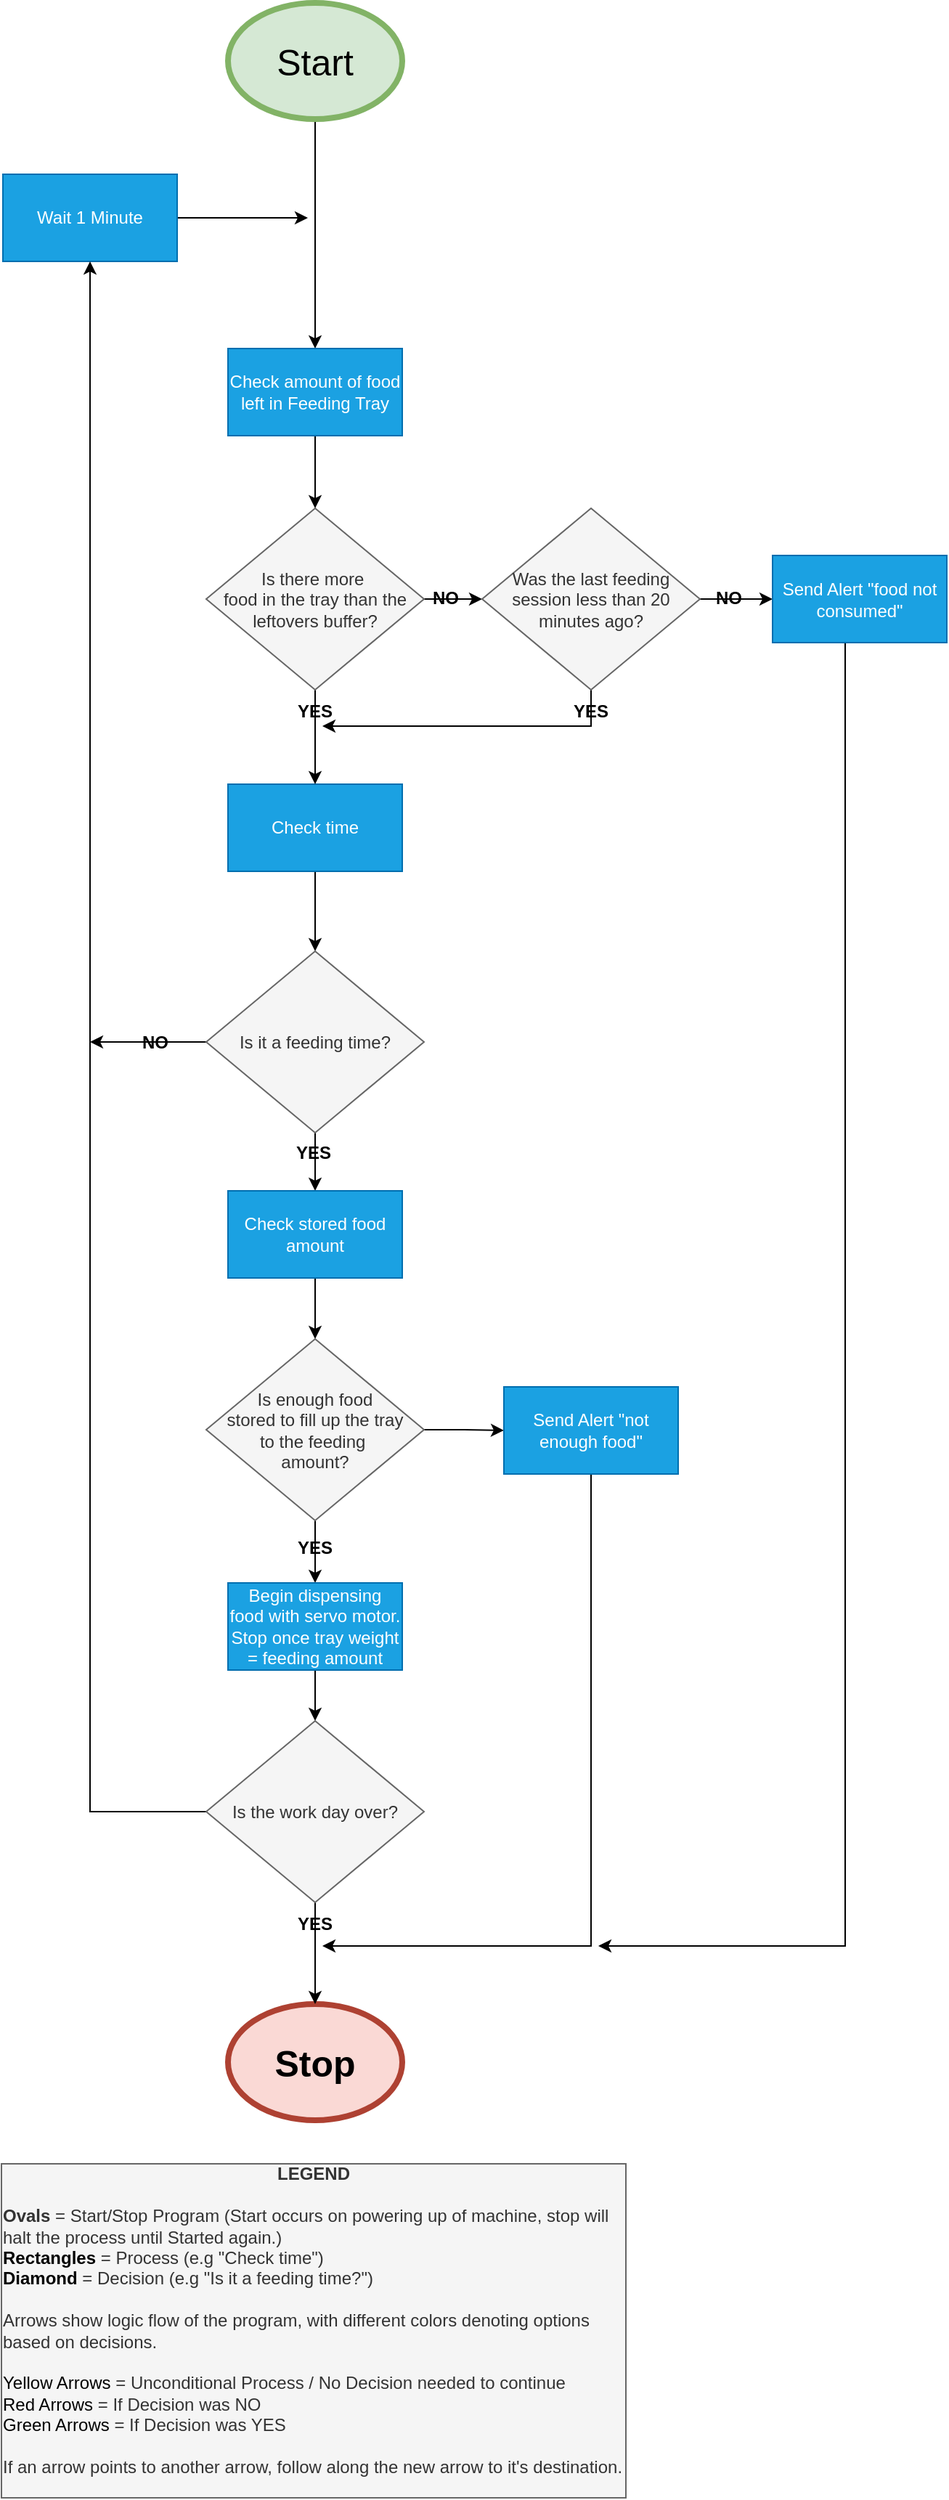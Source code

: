 <mxfile version="28.1.0">
  <diagram name="Page-1" id="8628ldhe6SfxnfC7pJBH">
    <mxGraphModel grid="1" page="1" gridSize="10" guides="1" tooltips="1" connect="1" arrows="1" fold="1" pageScale="1" pageWidth="850" pageHeight="1100" math="0" shadow="0">
      <root>
        <mxCell id="0" />
        <mxCell id="1" parent="0" />
        <mxCell id="Po8gSsACdID-g7uziMJd-9" style="edgeStyle=orthogonalEdgeStyle;rounded=0;orthogonalLoop=1;jettySize=auto;html=1;strokeColor=light-dark(#000000,#FFFF33);" edge="1" parent="1" source="EK3qeCb1ON0sEo4vceLr-2" target="EK3qeCb1ON0sEo4vceLr-31">
          <mxGeometry relative="1" as="geometry" />
        </mxCell>
        <mxCell id="EK3qeCb1ON0sEo4vceLr-2" value="Start" style="ellipse;whiteSpace=wrap;html=1;fillColor=#d5e8d4;strokeColor=#82b366;fontSize=25;strokeWidth=4;" vertex="1" parent="1">
          <mxGeometry x="253" y="11" width="120" height="80" as="geometry" />
        </mxCell>
        <mxCell id="EK3qeCb1ON0sEo4vceLr-47" style="edgeStyle=orthogonalEdgeStyle;rounded=0;orthogonalLoop=1;jettySize=auto;html=1;strokeColor=light-dark(#000000,#FFFF33);" edge="1" parent="1" source="EK3qeCb1ON0sEo4vceLr-18" target="EK3qeCb1ON0sEo4vceLr-25">
          <mxGeometry relative="1" as="geometry" />
        </mxCell>
        <mxCell id="EK3qeCb1ON0sEo4vceLr-18" value="Check time" style="rounded=0;whiteSpace=wrap;html=1;fillColor=#1ba1e2;fontColor=light-dark(#FFFFFF,#CCCCCC);strokeColor=#006EAF;" vertex="1" parent="1">
          <mxGeometry x="253" y="549" width="120" height="60" as="geometry" />
        </mxCell>
        <mxCell id="Po8gSsACdID-g7uziMJd-1" style="edgeStyle=orthogonalEdgeStyle;rounded=0;orthogonalLoop=1;jettySize=auto;html=1;strokeColor=light-dark(#000000,#33FF33);" edge="1" parent="1" source="EK3qeCb1ON0sEo4vceLr-25">
          <mxGeometry relative="1" as="geometry">
            <mxPoint x="313" y="829" as="targetPoint" />
          </mxGeometry>
        </mxCell>
        <mxCell id="Po8gSsACdID-g7uziMJd-38" style="edgeStyle=orthogonalEdgeStyle;rounded=0;orthogonalLoop=1;jettySize=auto;html=1;strokeColor=light-dark(#000000,#FF0000);" edge="1" parent="1" source="EK3qeCb1ON0sEo4vceLr-25">
          <mxGeometry relative="1" as="geometry">
            <mxPoint x="158" y="726.5" as="targetPoint" />
          </mxGeometry>
        </mxCell>
        <mxCell id="EK3qeCb1ON0sEo4vceLr-25" value="Is it a feeding time?" style="rhombus;whiteSpace=wrap;html=1;fillColor=#f5f5f5;fontColor=#333333;strokeColor=#666666;" vertex="1" parent="1">
          <mxGeometry x="238" y="664" width="150" height="125" as="geometry" />
        </mxCell>
        <mxCell id="EK3qeCb1ON0sEo4vceLr-40" style="edgeStyle=orthogonalEdgeStyle;rounded=0;orthogonalLoop=1;jettySize=auto;html=1;entryX=0.5;entryY=0;entryDx=0;entryDy=0;fontColor=light-dark(#000000,#66FF66);strokeColor=light-dark(#000000,#33FF33);" edge="1" parent="1" source="EK3qeCb1ON0sEo4vceLr-30" target="EK3qeCb1ON0sEo4vceLr-18">
          <mxGeometry relative="1" as="geometry" />
        </mxCell>
        <mxCell id="Po8gSsACdID-g7uziMJd-24" style="edgeStyle=orthogonalEdgeStyle;rounded=0;orthogonalLoop=1;jettySize=auto;html=1;strokeColor=light-dark(#000000,#FF0000);" edge="1" parent="1" source="EK3qeCb1ON0sEo4vceLr-30" target="EK3qeCb1ON0sEo4vceLr-37">
          <mxGeometry relative="1" as="geometry" />
        </mxCell>
        <mxCell id="EK3qeCb1ON0sEo4vceLr-30" value="Is there more&amp;nbsp;&lt;br&gt;food in the tray than the leftovers buffer?" style="rhombus;whiteSpace=wrap;html=1;fillColor=#f5f5f5;fontColor=#333333;strokeColor=#666666;" vertex="1" parent="1">
          <mxGeometry x="238" y="359" width="150" height="125" as="geometry" />
        </mxCell>
        <mxCell id="EK3qeCb1ON0sEo4vceLr-32" style="edgeStyle=orthogonalEdgeStyle;rounded=0;orthogonalLoop=1;jettySize=auto;html=1;strokeColor=light-dark(#000000,#FFFF33);" edge="1" parent="1" source="EK3qeCb1ON0sEo4vceLr-31" target="EK3qeCb1ON0sEo4vceLr-30">
          <mxGeometry relative="1" as="geometry" />
        </mxCell>
        <mxCell id="EK3qeCb1ON0sEo4vceLr-31" value="Check amount of food left in Feeding Tray" style="rounded=0;whiteSpace=wrap;html=1;fillColor=#1ba1e2;fontColor=light-dark(#FFFFFF,#CCCCCC);strokeColor=#006EAF;" vertex="1" parent="1">
          <mxGeometry x="253" y="249" width="120" height="60" as="geometry" />
        </mxCell>
        <mxCell id="EK3qeCb1ON0sEo4vceLr-41" style="edgeStyle=orthogonalEdgeStyle;rounded=0;orthogonalLoop=1;jettySize=auto;html=1;strokeColor=light-dark(#000000,#FF0000);" edge="1" parent="1" source="EK3qeCb1ON0sEo4vceLr-37" target="EK3qeCb1ON0sEo4vceLr-45">
          <mxGeometry relative="1" as="geometry">
            <mxPoint x="608" y="404" as="targetPoint" />
          </mxGeometry>
        </mxCell>
        <mxCell id="Po8gSsACdID-g7uziMJd-25" style="edgeStyle=orthogonalEdgeStyle;rounded=0;orthogonalLoop=1;jettySize=auto;html=1;strokeColor=light-dark(#000000,#33FF33);" edge="1" parent="1" source="EK3qeCb1ON0sEo4vceLr-37">
          <mxGeometry relative="1" as="geometry">
            <mxPoint x="318" y="509" as="targetPoint" />
            <Array as="points">
              <mxPoint x="503" y="509" />
            </Array>
          </mxGeometry>
        </mxCell>
        <mxCell id="EK3qeCb1ON0sEo4vceLr-37" value="Was the last feeding session less than 20 minutes ago?" style="rhombus;whiteSpace=wrap;html=1;fillColor=#f5f5f5;fontColor=#333333;strokeColor=#666666;" vertex="1" parent="1">
          <mxGeometry x="428" y="359" width="150" height="125" as="geometry" />
        </mxCell>
        <mxCell id="EK3qeCb1ON0sEo4vceLr-46" style="edgeStyle=orthogonalEdgeStyle;rounded=0;orthogonalLoop=1;jettySize=auto;html=1;strokeColor=light-dark(#000000,#FFFF33);" edge="1" parent="1" source="EK3qeCb1ON0sEo4vceLr-45">
          <mxGeometry relative="1" as="geometry">
            <mxPoint x="508" y="1349" as="targetPoint" />
            <Array as="points">
              <mxPoint x="678" y="1349" />
            </Array>
          </mxGeometry>
        </mxCell>
        <mxCell id="EK3qeCb1ON0sEo4vceLr-45" value="Send Alert &quot;food not consumed&quot;" style="rounded=0;whiteSpace=wrap;html=1;fillColor=#1ba1e2;fontColor=light-dark(#FFFFFF,#CCCCCC);strokeColor=#006EAF;" vertex="1" parent="1">
          <mxGeometry x="628" y="391.5" width="120" height="60" as="geometry" />
        </mxCell>
        <mxCell id="Po8gSsACdID-g7uziMJd-11" style="edgeStyle=orthogonalEdgeStyle;rounded=0;orthogonalLoop=1;jettySize=auto;html=1;strokeColor=light-dark(#000000,#FFFF33);" edge="1" parent="1" source="EK3qeCb1ON0sEo4vceLr-49">
          <mxGeometry relative="1" as="geometry">
            <mxPoint x="308" y="159" as="targetPoint" />
          </mxGeometry>
        </mxCell>
        <mxCell id="EK3qeCb1ON0sEo4vceLr-49" value="Wait 1 Minute" style="rounded=0;whiteSpace=wrap;html=1;fillColor=#1ba1e2;fontColor=light-dark(#FFFFFF,#CCCCCC);strokeColor=#006EAF;" vertex="1" parent="1">
          <mxGeometry x="98" y="129" width="120" height="60" as="geometry" />
        </mxCell>
        <mxCell id="Po8gSsACdID-g7uziMJd-8" style="edgeStyle=orthogonalEdgeStyle;rounded=0;orthogonalLoop=1;jettySize=auto;html=1;strokeColor=light-dark(#000000,#FFFF33);" edge="1" parent="1" source="Po8gSsACdID-g7uziMJd-2" target="Po8gSsACdID-g7uziMJd-6">
          <mxGeometry relative="1" as="geometry" />
        </mxCell>
        <mxCell id="Po8gSsACdID-g7uziMJd-2" value="Check stored food amount" style="rounded=0;whiteSpace=wrap;html=1;fillColor=#1ba1e2;fontColor=light-dark(#FFFFFF,#CCCCCC);strokeColor=#006EAF;" vertex="1" parent="1">
          <mxGeometry x="253" y="829" width="120" height="60" as="geometry" />
        </mxCell>
        <mxCell id="Po8gSsACdID-g7uziMJd-13" style="edgeStyle=orthogonalEdgeStyle;rounded=0;orthogonalLoop=1;jettySize=auto;html=1;strokeColor=light-dark(#000000,#FFFF33);" edge="1" parent="1" source="Po8gSsACdID-g7uziMJd-6" target="Po8gSsACdID-g7uziMJd-12">
          <mxGeometry relative="1" as="geometry" />
        </mxCell>
        <mxCell id="Po8gSsACdID-g7uziMJd-16" style="edgeStyle=orthogonalEdgeStyle;rounded=0;orthogonalLoop=1;jettySize=auto;html=1;entryX=0.5;entryY=0;entryDx=0;entryDy=0;strokeColor=light-dark(#000000,#33FF33);" edge="1" parent="1" source="Po8gSsACdID-g7uziMJd-6" target="Po8gSsACdID-g7uziMJd-14">
          <mxGeometry relative="1" as="geometry" />
        </mxCell>
        <mxCell id="Po8gSsACdID-g7uziMJd-6" value="&lt;div&gt;Is enough food&lt;/div&gt;&lt;div&gt;stored to fill up the tray&lt;/div&gt;&lt;div&gt;to the feeding&amp;nbsp;&lt;/div&gt;&lt;div&gt;amount?&lt;/div&gt;" style="rhombus;whiteSpace=wrap;html=1;fillColor=#f5f5f5;fontColor=#333333;strokeColor=#666666;" vertex="1" parent="1">
          <mxGeometry x="238" y="931" width="150" height="125" as="geometry" />
        </mxCell>
        <mxCell id="Po8gSsACdID-g7uziMJd-43" style="edgeStyle=orthogonalEdgeStyle;rounded=0;orthogonalLoop=1;jettySize=auto;html=1;strokeColor=light-dark(#000000,#FFFF33);" edge="1" parent="1" source="Po8gSsACdID-g7uziMJd-12">
          <mxGeometry relative="1" as="geometry">
            <mxPoint x="318" y="1349" as="targetPoint" />
            <Array as="points">
              <mxPoint x="503" y="1349" />
              <mxPoint x="318" y="1349" />
            </Array>
          </mxGeometry>
        </mxCell>
        <mxCell id="Po8gSsACdID-g7uziMJd-12" value="Send Alert &quot;not enough food&quot;" style="rounded=0;whiteSpace=wrap;html=1;fillColor=#1ba1e2;fontColor=light-dark(#FFFFFF,#CCCCCC);strokeColor=#006EAF;" vertex="1" parent="1">
          <mxGeometry x="443" y="964" width="120" height="60" as="geometry" />
        </mxCell>
        <mxCell id="Po8gSsACdID-g7uziMJd-21" style="edgeStyle=orthogonalEdgeStyle;rounded=0;orthogonalLoop=1;jettySize=auto;html=1;entryX=0.5;entryY=1;entryDx=0;entryDy=0;strokeColor=light-dark(#000000,#FF0000);strokeWidth=1;exitX=0;exitY=0.5;exitDx=0;exitDy=0;" edge="1" parent="1" source="Po8gSsACdID-g7uziMJd-40" target="EK3qeCb1ON0sEo4vceLr-49">
          <mxGeometry relative="1" as="geometry">
            <mxPoint x="158" y="699" as="targetPoint" />
          </mxGeometry>
        </mxCell>
        <mxCell id="Po8gSsACdID-g7uziMJd-41" style="edgeStyle=orthogonalEdgeStyle;rounded=0;orthogonalLoop=1;jettySize=auto;html=1;entryX=0.5;entryY=0;entryDx=0;entryDy=0;strokeColor=light-dark(#000000,#FFFF33);" edge="1" parent="1" source="Po8gSsACdID-g7uziMJd-14" target="Po8gSsACdID-g7uziMJd-40">
          <mxGeometry relative="1" as="geometry" />
        </mxCell>
        <mxCell id="Po8gSsACdID-g7uziMJd-14" value="Begin dispensing food with servo motor. Stop once tray weight = feeding amount" style="rounded=0;whiteSpace=wrap;html=1;fillColor=#1ba1e2;fontColor=light-dark(#FFFFFF,#CCCCCC);strokeColor=#006EAF;" vertex="1" parent="1">
          <mxGeometry x="253" y="1099" width="120" height="60" as="geometry" />
        </mxCell>
        <mxCell id="Po8gSsACdID-g7uziMJd-22" value="&lt;b&gt;Stop&lt;/b&gt;" style="ellipse;whiteSpace=wrap;html=1;fillColor=#fad9d5;strokeColor=#ae4132;fontSize=25;strokeWidth=4;" vertex="1" parent="1">
          <mxGeometry x="253" y="1389" width="120" height="80" as="geometry" />
        </mxCell>
        <mxCell id="Po8gSsACdID-g7uziMJd-26" value="&lt;span style=&quot;&quot;&gt;&lt;b&gt;YES&lt;/b&gt;&lt;/span&gt;" style="text;html=1;align=center;verticalAlign=middle;whiteSpace=wrap;rounded=0;fontColor=light-dark(#000000,#33FF33);" vertex="1" parent="1">
          <mxGeometry x="473" y="484" width="60" height="30" as="geometry" />
        </mxCell>
        <mxCell id="Po8gSsACdID-g7uziMJd-27" value="&lt;span style=&quot;&quot;&gt;&lt;b&gt;YES&lt;/b&gt;&lt;/span&gt;" style="text;html=1;align=center;verticalAlign=middle;whiteSpace=wrap;rounded=0;fontColor=light-dark(#000000,#33FF33);" vertex="1" parent="1">
          <mxGeometry x="283" y="484" width="60" height="30" as="geometry" />
        </mxCell>
        <mxCell id="Po8gSsACdID-g7uziMJd-28" value="&lt;span style=&quot;color: light-dark(rgb(0, 0, 0), rgb(102, 255, 102));&quot;&gt;&lt;b&gt;YES&lt;/b&gt;&lt;/span&gt;" style="text;html=1;align=center;verticalAlign=middle;whiteSpace=wrap;rounded=0;shadow=1;" vertex="1" parent="1">
          <mxGeometry x="282" y="788" width="60" height="30" as="geometry" />
        </mxCell>
        <mxCell id="Po8gSsACdID-g7uziMJd-33" value="&lt;b&gt;&lt;span style=&quot;color: light-dark(rgb(0, 0, 0), rgb(255, 0, 0));&quot;&gt;NO&lt;/span&gt;&lt;/b&gt;" style="text;html=1;align=center;verticalAlign=middle;whiteSpace=wrap;rounded=0;fontColor=light-dark(#000000,#33FF33);" vertex="1" parent="1">
          <mxGeometry x="373" y="405.5" width="60" height="30" as="geometry" />
        </mxCell>
        <mxCell id="Po8gSsACdID-g7uziMJd-35" value="&lt;b&gt;&lt;span style=&quot;color: light-dark(rgb(0, 0, 0), rgb(255, 0, 0));&quot;&gt;NO&lt;/span&gt;&lt;/b&gt;" style="text;html=1;align=center;verticalAlign=middle;whiteSpace=wrap;rounded=0;fontColor=light-dark(#000000,#33FF33);" vertex="1" parent="1">
          <mxGeometry x="568" y="406" width="60" height="30" as="geometry" />
        </mxCell>
        <mxCell id="Po8gSsACdID-g7uziMJd-36" value="&lt;span style=&quot;color: light-dark(rgb(0, 0, 0), rgb(102, 255, 102));&quot;&gt;&lt;b&gt;YES&lt;/b&gt;&lt;/span&gt;" style="text;html=1;align=center;verticalAlign=middle;whiteSpace=wrap;rounded=0;shadow=1;" vertex="1" parent="1">
          <mxGeometry x="283" y="1060" width="60" height="30" as="geometry" />
        </mxCell>
        <mxCell id="Po8gSsACdID-g7uziMJd-39" value="&lt;b&gt;&lt;span style=&quot;color: light-dark(rgb(0, 0, 0), rgb(255, 0, 0));&quot;&gt;NO&lt;/span&gt;&lt;/b&gt;" style="text;html=1;align=center;verticalAlign=middle;whiteSpace=wrap;rounded=0;fontColor=light-dark(#000000,#33FF33);" vertex="1" parent="1">
          <mxGeometry x="173" y="712" width="60" height="30" as="geometry" />
        </mxCell>
        <mxCell id="Po8gSsACdID-g7uziMJd-42" style="edgeStyle=orthogonalEdgeStyle;rounded=0;orthogonalLoop=1;jettySize=auto;html=1;entryX=0.5;entryY=0;entryDx=0;entryDy=0;strokeColor=light-dark(#000000,#33FF33);" edge="1" parent="1" source="Po8gSsACdID-g7uziMJd-40" target="Po8gSsACdID-g7uziMJd-22">
          <mxGeometry relative="1" as="geometry" />
        </mxCell>
        <mxCell id="Po8gSsACdID-g7uziMJd-40" value="Is the work day over?" style="rhombus;whiteSpace=wrap;html=1;fillColor=#f5f5f5;fontColor=#333333;strokeColor=#666666;" vertex="1" parent="1">
          <mxGeometry x="238" y="1194" width="150" height="125" as="geometry" />
        </mxCell>
        <mxCell id="Po8gSsACdID-g7uziMJd-44" value="&lt;span style=&quot;color: light-dark(rgb(0, 0, 0), rgb(102, 255, 102));&quot;&gt;&lt;b&gt;YES&lt;/b&gt;&lt;/span&gt;" style="text;html=1;align=center;verticalAlign=middle;whiteSpace=wrap;rounded=0;shadow=1;" vertex="1" parent="1">
          <mxGeometry x="283" y="1319" width="60" height="30" as="geometry" />
        </mxCell>
        <mxCell id="Po8gSsACdID-g7uziMJd-48" value="&lt;div&gt;&lt;b&gt;LEGEND&lt;/b&gt;&lt;/div&gt;&lt;div align=&quot;left&quot;&gt;&lt;br&gt;&lt;/div&gt;&lt;div align=&quot;left&quot;&gt;&lt;b&gt;Ovals &lt;/b&gt;= Start/Stop Program (Start occurs on powering up of machine, stop will halt the process until Started again.)&lt;/div&gt;&lt;div align=&quot;left&quot;&gt;&lt;b&gt;&lt;span style=&quot;color: light-dark(rgb(0, 0, 0), rgb(51, 51, 255));&quot;&gt;Rectangles &lt;/span&gt;&lt;/b&gt;= Process (e.g &quot;Check time&quot;)&lt;/div&gt;&lt;div align=&quot;left&quot;&gt;&lt;b&gt;&lt;span style=&quot;color: light-dark(rgb(0, 0, 0), rgb(0, 0, 0));&quot;&gt;Diamond &lt;/span&gt;&lt;/b&gt;= Decision (e.g &quot;Is it a feeding time?&quot;)&lt;/div&gt;&lt;div align=&quot;left&quot;&gt;&lt;br&gt;&lt;/div&gt;&lt;div align=&quot;left&quot;&gt;Arrows show logic flow of the program, with different colors denoting options based on decisions.&lt;br&gt;&lt;br&gt;&lt;/div&gt;&lt;div align=&quot;left&quot;&gt;&lt;span style=&quot;color: light-dark(rgb(0, 0, 0), rgb(255, 255, 51));&quot;&gt;Yellow Arrows&lt;/span&gt; = Unconditional Process / No Decision needed to continue&lt;/div&gt;&lt;div align=&quot;left&quot;&gt;&lt;span style=&quot;color: light-dark(rgb(0, 0, 0), rgb(255, 0, 0));&quot;&gt;Red Arrows&lt;/span&gt; = If Decision was NO&lt;/div&gt;&lt;div align=&quot;left&quot;&gt;&lt;span style=&quot;color: light-dark(rgb(0, 0, 0), rgb(51, 255, 51));&quot;&gt;Green Arrows&lt;/span&gt; = If Decision was YES&lt;br&gt;&lt;br&gt;If an arrow points to another arrow, follow along the new arrow to it&#39;s destination.&lt;/div&gt;&lt;div align=&quot;left&quot;&gt;&lt;br&gt;&lt;/div&gt;" style="rounded=0;whiteSpace=wrap;html=1;fillColor=#f5f5f5;fontColor=#333333;strokeColor=#666666;" vertex="1" parent="1">
          <mxGeometry x="97" y="1499" width="430" height="230" as="geometry" />
        </mxCell>
      </root>
    </mxGraphModel>
  </diagram>
</mxfile>
